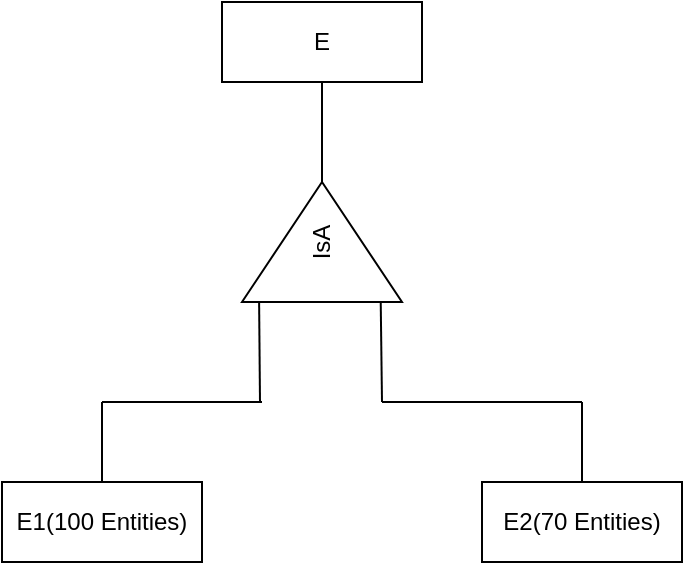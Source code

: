 <mxfile version="13.7.9" type="device"><diagram id="ZeyEp4nAh28d-7GnKRyW" name="Σελίδα-1"><mxGraphModel dx="1024" dy="592" grid="1" gridSize="10" guides="1" tooltips="1" connect="1" arrows="1" fold="1" page="1" pageScale="1" pageWidth="827" pageHeight="1169" math="0" shadow="0"><root><mxCell id="0"/><mxCell id="1" parent="0"/><mxCell id="G-P3iJEnJ_HaLaTFgPCm-2" value="E" style="whiteSpace=wrap;html=1;align=center;" parent="1" vertex="1"><mxGeometry x="300" y="80" width="100" height="40" as="geometry"/></mxCell><mxCell id="G-P3iJEnJ_HaLaTFgPCm-3" value="E1(100 Entities)" style="whiteSpace=wrap;html=1;align=center;" parent="1" vertex="1"><mxGeometry x="190" y="320" width="100" height="40" as="geometry"/></mxCell><mxCell id="G-P3iJEnJ_HaLaTFgPCm-4" value="E2(70 Entities)" style="whiteSpace=wrap;html=1;align=center;" parent="1" vertex="1"><mxGeometry x="430" y="320" width="100" height="40" as="geometry"/></mxCell><mxCell id="G-P3iJEnJ_HaLaTFgPCm-5" value="IsA" style="triangle;whiteSpace=wrap;html=1;rotation=-90;" parent="1" vertex="1"><mxGeometry x="320" y="160" width="60" height="80" as="geometry"/></mxCell><mxCell id="G-P3iJEnJ_HaLaTFgPCm-7" value="" style="endArrow=none;html=1;exitX=1;exitY=0.5;exitDx=0;exitDy=0;entryX=0.5;entryY=1;entryDx=0;entryDy=0;" parent="1" source="G-P3iJEnJ_HaLaTFgPCm-5" target="G-P3iJEnJ_HaLaTFgPCm-2" edge="1"><mxGeometry width="50" height="50" relative="1" as="geometry"><mxPoint x="340" y="160" as="sourcePoint"/><mxPoint x="380" y="120" as="targetPoint"/></mxGeometry></mxCell><mxCell id="G-P3iJEnJ_HaLaTFgPCm-8" value="" style="endArrow=none;html=1;" parent="1" edge="1"><mxGeometry width="50" height="50" relative="1" as="geometry"><mxPoint x="380" y="280" as="sourcePoint"/><mxPoint x="480" y="280" as="targetPoint"/></mxGeometry></mxCell><mxCell id="G-P3iJEnJ_HaLaTFgPCm-9" value="" style="endArrow=none;html=1;exitX=0.5;exitY=0;exitDx=0;exitDy=0;" parent="1" source="G-P3iJEnJ_HaLaTFgPCm-4" edge="1"><mxGeometry width="50" height="50" relative="1" as="geometry"><mxPoint x="490" y="320" as="sourcePoint"/><mxPoint x="480" y="280" as="targetPoint"/></mxGeometry></mxCell><mxCell id="G-P3iJEnJ_HaLaTFgPCm-10" value="" style="endArrow=none;html=1;exitX=0;exitY=0.867;exitDx=0;exitDy=0;exitPerimeter=0;" parent="1" source="G-P3iJEnJ_HaLaTFgPCm-5" edge="1"><mxGeometry width="50" height="50" relative="1" as="geometry"><mxPoint x="310" y="290" as="sourcePoint"/><mxPoint x="380" y="280" as="targetPoint"/></mxGeometry></mxCell><mxCell id="G-P3iJEnJ_HaLaTFgPCm-11" value="" style="endArrow=none;html=1;entryX=-0.008;entryY=0.107;entryDx=0;entryDy=0;entryPerimeter=0;" parent="1" target="G-P3iJEnJ_HaLaTFgPCm-5" edge="1"><mxGeometry width="50" height="50" relative="1" as="geometry"><mxPoint x="319" y="280" as="sourcePoint"/><mxPoint x="310" y="233" as="targetPoint"/></mxGeometry></mxCell><mxCell id="G-P3iJEnJ_HaLaTFgPCm-12" value="" style="endArrow=none;html=1;" parent="1" edge="1"><mxGeometry width="50" height="50" relative="1" as="geometry"><mxPoint x="240" y="280" as="sourcePoint"/><mxPoint x="320" y="280" as="targetPoint"/></mxGeometry></mxCell><mxCell id="G-P3iJEnJ_HaLaTFgPCm-13" value="" style="endArrow=none;html=1;exitX=0.5;exitY=0;exitDx=0;exitDy=0;" parent="1" source="G-P3iJEnJ_HaLaTFgPCm-3" edge="1"><mxGeometry width="50" height="50" relative="1" as="geometry"><mxPoint x="180" y="300" as="sourcePoint"/><mxPoint x="240" y="280" as="targetPoint"/></mxGeometry></mxCell></root></mxGraphModel></diagram></mxfile>